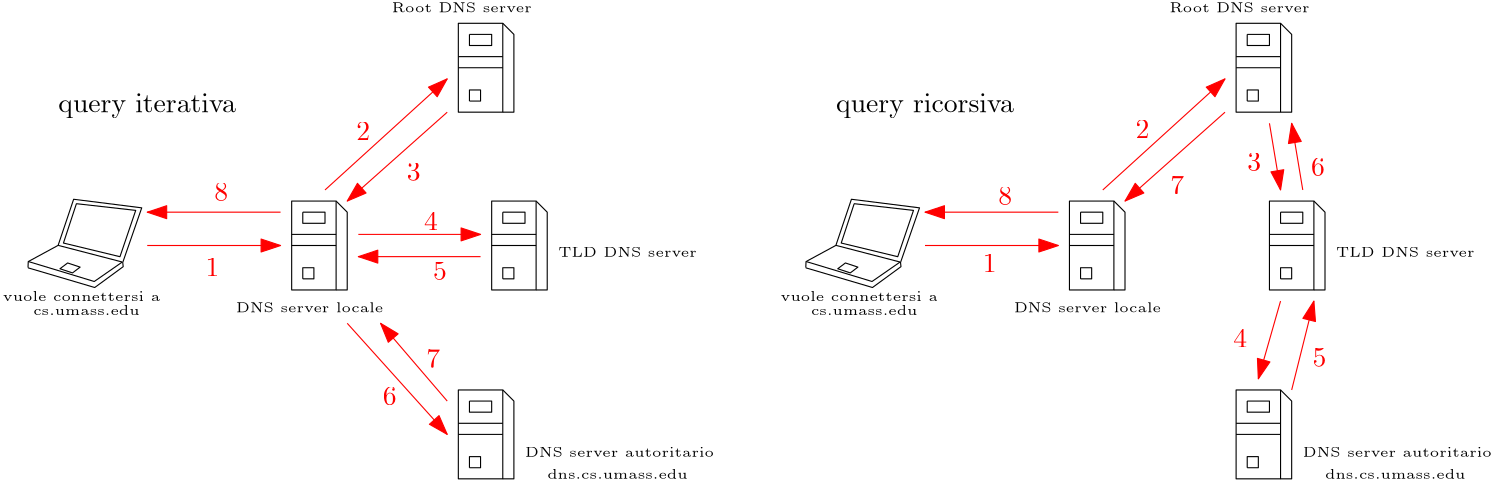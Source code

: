 <?xml version="1.0"?>
<!DOCTYPE ipe SYSTEM "ipe.dtd">
<ipe version="70218" creator="Ipe 7.2.28">
<info created="D:20240322215207" modified="D:20240322215841"/>
<ipestyle name="basic">
<symbol name="arrow/arc(spx)">
<path stroke="sym-stroke" fill="sym-stroke" pen="sym-pen">
0 0 m
-1 0.333 l
-1 -0.333 l
h
</path>
</symbol>
<symbol name="arrow/farc(spx)">
<path stroke="sym-stroke" fill="white" pen="sym-pen">
0 0 m
-1 0.333 l
-1 -0.333 l
h
</path>
</symbol>
<symbol name="arrow/ptarc(spx)">
<path stroke="sym-stroke" fill="sym-stroke" pen="sym-pen">
0 0 m
-1 0.333 l
-0.8 0 l
-1 -0.333 l
h
</path>
</symbol>
<symbol name="arrow/fptarc(spx)">
<path stroke="sym-stroke" fill="white" pen="sym-pen">
0 0 m
-1 0.333 l
-0.8 0 l
-1 -0.333 l
h
</path>
</symbol>
<symbol name="mark/circle(sx)" transformations="translations">
<path fill="sym-stroke">
0.6 0 0 0.6 0 0 e
0.4 0 0 0.4 0 0 e
</path>
</symbol>
<symbol name="mark/disk(sx)" transformations="translations">
<path fill="sym-stroke">
0.6 0 0 0.6 0 0 e
</path>
</symbol>
<symbol name="mark/fdisk(sfx)" transformations="translations">
<group>
<path fill="sym-fill">
0.5 0 0 0.5 0 0 e
</path>
<path fill="sym-stroke" fillrule="eofill">
0.6 0 0 0.6 0 0 e
0.4 0 0 0.4 0 0 e
</path>
</group>
</symbol>
<symbol name="mark/box(sx)" transformations="translations">
<path fill="sym-stroke" fillrule="eofill">
-0.6 -0.6 m
0.6 -0.6 l
0.6 0.6 l
-0.6 0.6 l
h
-0.4 -0.4 m
0.4 -0.4 l
0.4 0.4 l
-0.4 0.4 l
h
</path>
</symbol>
<symbol name="mark/square(sx)" transformations="translations">
<path fill="sym-stroke">
-0.6 -0.6 m
0.6 -0.6 l
0.6 0.6 l
-0.6 0.6 l
h
</path>
</symbol>
<symbol name="mark/fsquare(sfx)" transformations="translations">
<group>
<path fill="sym-fill">
-0.5 -0.5 m
0.5 -0.5 l
0.5 0.5 l
-0.5 0.5 l
h
</path>
<path fill="sym-stroke" fillrule="eofill">
-0.6 -0.6 m
0.6 -0.6 l
0.6 0.6 l
-0.6 0.6 l
h
-0.4 -0.4 m
0.4 -0.4 l
0.4 0.4 l
-0.4 0.4 l
h
</path>
</group>
</symbol>
<symbol name="mark/cross(sx)" transformations="translations">
<group>
<path fill="sym-stroke">
-0.43 -0.57 m
0.57 0.43 l
0.43 0.57 l
-0.57 -0.43 l
h
</path>
<path fill="sym-stroke">
-0.43 0.57 m
0.57 -0.43 l
0.43 -0.57 l
-0.57 0.43 l
h
</path>
</group>
</symbol>
<symbol name="arrow/fnormal(spx)">
<path stroke="sym-stroke" fill="white" pen="sym-pen">
0 0 m
-1 0.333 l
-1 -0.333 l
h
</path>
</symbol>
<symbol name="arrow/pointed(spx)">
<path stroke="sym-stroke" fill="sym-stroke" pen="sym-pen">
0 0 m
-1 0.333 l
-0.8 0 l
-1 -0.333 l
h
</path>
</symbol>
<symbol name="arrow/fpointed(spx)">
<path stroke="sym-stroke" fill="white" pen="sym-pen">
0 0 m
-1 0.333 l
-0.8 0 l
-1 -0.333 l
h
</path>
</symbol>
<symbol name="arrow/linear(spx)">
<path stroke="sym-stroke" pen="sym-pen">
-1 0.333 m
0 0 l
-1 -0.333 l
</path>
</symbol>
<symbol name="arrow/fdouble(spx)">
<path stroke="sym-stroke" fill="white" pen="sym-pen">
0 0 m
-1 0.333 l
-1 -0.333 l
h
-1 0 m
-2 0.333 l
-2 -0.333 l
h
</path>
</symbol>
<symbol name="arrow/double(spx)">
<path stroke="sym-stroke" fill="sym-stroke" pen="sym-pen">
0 0 m
-1 0.333 l
-1 -0.333 l
h
-1 0 m
-2 0.333 l
-2 -0.333 l
h
</path>
</symbol>
<symbol name="arrow/mid-normal(spx)">
<path stroke="sym-stroke" fill="sym-stroke" pen="sym-pen">
0.5 0 m
-0.5 0.333 l
-0.5 -0.333 l
h
</path>
</symbol>
<symbol name="arrow/mid-fnormal(spx)">
<path stroke="sym-stroke" fill="white" pen="sym-pen">
0.5 0 m
-0.5 0.333 l
-0.5 -0.333 l
h
</path>
</symbol>
<symbol name="arrow/mid-pointed(spx)">
<path stroke="sym-stroke" fill="sym-stroke" pen="sym-pen">
0.5 0 m
-0.5 0.333 l
-0.3 0 l
-0.5 -0.333 l
h
</path>
</symbol>
<symbol name="arrow/mid-fpointed(spx)">
<path stroke="sym-stroke" fill="white" pen="sym-pen">
0.5 0 m
-0.5 0.333 l
-0.3 0 l
-0.5 -0.333 l
h
</path>
</symbol>
<symbol name="arrow/mid-double(spx)">
<path stroke="sym-stroke" fill="sym-stroke" pen="sym-pen">
1 0 m
0 0.333 l
0 -0.333 l
h
0 0 m
-1 0.333 l
-1 -0.333 l
h
</path>
</symbol>
<symbol name="arrow/mid-fdouble(spx)">
<path stroke="sym-stroke" fill="white" pen="sym-pen">
1 0 m
0 0.333 l
0 -0.333 l
h
0 0 m
-1 0.333 l
-1 -0.333 l
h
</path>
</symbol>
<anglesize name="22.5 deg" value="22.5"/>
<anglesize name="30 deg" value="30"/>
<anglesize name="45 deg" value="45"/>
<anglesize name="60 deg" value="60"/>
<anglesize name="90 deg" value="90"/>
<arrowsize name="large" value="10"/>
<arrowsize name="small" value="5"/>
<arrowsize name="tiny" value="3"/>
<color name="blue" value="0 0 1"/>
<color name="brown" value="0.647 0.165 0.165"/>
<color name="darkblue" value="0 0 0.545"/>
<color name="darkcyan" value="0 0.545 0.545"/>
<color name="darkgray" value="0.663"/>
<color name="darkgreen" value="0 0.392 0"/>
<color name="darkmagenta" value="0.545 0 0.545"/>
<color name="darkorange" value="1 0.549 0"/>
<color name="darkred" value="0.545 0 0"/>
<color name="gold" value="1 0.843 0"/>
<color name="gray" value="0.745"/>
<color name="green" value="0 1 0"/>
<color name="lightblue" value="0.678 0.847 0.902"/>
<color name="lightcyan" value="0.878 1 1"/>
<color name="lightgray" value="0.827"/>
<color name="lightgreen" value="0.565 0.933 0.565"/>
<color name="lightyellow" value="1 1 0.878"/>
<color name="navy" value="0 0 0.502"/>
<color name="orange" value="1 0.647 0"/>
<color name="pink" value="1 0.753 0.796"/>
<color name="purple" value="0.627 0.125 0.941"/>
<color name="red" value="1 0 0"/>
<color name="seagreen" value="0.18 0.545 0.341"/>
<color name="turquoise" value="0.251 0.878 0.816"/>
<color name="violet" value="0.933 0.51 0.933"/>
<color name="yellow" value="1 1 0"/>
<dashstyle name="dash dot dotted" value="[4 2 1 2 1 2] 0"/>
<dashstyle name="dash dotted" value="[4 2 1 2] 0"/>
<dashstyle name="dashed" value="[4] 0"/>
<dashstyle name="dotted" value="[1 3] 0"/>
<gridsize name="10 pts (~3.5 mm)" value="10"/>
<gridsize name="14 pts (~5 mm)" value="14"/>
<gridsize name="16 pts (~6 mm)" value="16"/>
<gridsize name="20 pts (~7 mm)" value="20"/>
<gridsize name="28 pts (~10 mm)" value="28"/>
<gridsize name="32 pts (~12 mm)" value="32"/>
<gridsize name="4 pts" value="4"/>
<gridsize name="56 pts (~20 mm)" value="56"/>
<gridsize name="8 pts (~3 mm)" value="8"/>
<opacity name="10%" value="0.1"/>
<opacity name="30%" value="0.3"/>
<opacity name="50%" value="0.5"/>
<opacity name="75%" value="0.75"/>
<pen name="fat" value="1.2"/>
<pen name="heavier" value="0.8"/>
<pen name="ultrafat" value="2"/>
<symbolsize name="large" value="5"/>
<symbolsize name="small" value="2"/>
<symbolsize name="tiny" value="1.1"/>
<textsize name="Huge" value="\Huge"/>
<textsize name="LARGE" value="\LARGE"/>
<textsize name="Large" value="\Large"/>
<textsize name="footnote" value="\footnotesize"/>
<textsize name="huge" value="\huge"/>
<textsize name="large" value="\large"/>
<textsize name="script" value="\scriptsize"/>
<textsize name="small" value="\small"/>
<textsize name="tiny" value="\tiny"/>
<textstyle name="center" begin="\begin{center}" end="\end{center}"/>
<textstyle name="item" begin="\begin{itemize}\item{}" end="\end{itemize}"/>
<textstyle name="itemize" begin="\begin{itemize}" end="\end{itemize}"/>
<tiling name="falling" angle="-60" step="4" width="1"/>
<tiling name="rising" angle="30" step="4" width="1"/>
</ipestyle>
<page>
<layer name="alpha"/>
<view layers="alpha" active="alpha"/>
<path layer="alpha" matrix="0.626381 0 0 0.626381 -36.1614 194.161" stroke="black" fill="white">
161.636 724.492 m
199.972 713.178 l
216.345 725.158 l
216.079 727.554 l
226.994 758.968 l
187.859 763.893 l
178.941 737.404 l
161.77 728.086 l
161.636 724.625 l
</path>
<path matrix="0.626381 0 0 0.626381 -36.1614 194.161" stroke="black">
161.903 728.086 m
199.706 716.639 l
215.812 727.82 l
</path>
<path matrix="0.626381 0 0 0.626381 -36.1614 194.161" stroke="black">
215.812 727.82 m
178.941 737.404 l
</path>
<path matrix="0.626381 0 0 0.626381 -36.1614 194.161" stroke="black" fill="white">
189.456 761.364 m
182.002 738.735 l
214.481 730.881 l
223.533 757.503 l
189.323 761.364 l
</path>
<path matrix="0.626381 0 0 0.626381 -36.1614 194.161" stroke="black">
180.006 723.96 m
187.194 721.564 l
191.586 724.891 l
184.398 727.287 l
h
</path>
<path matrix="1 0 0 1 64 -64" stroke="0" fill="white">
112 736 m
116 732 l
116 704 l
112 704 l
</path>
<path matrix="1 0 0 1 64 -64" stroke="0" fill="white">
96 736 m
96 704 l
112 704 l
112 736 l
h
</path>
<path matrix="1 0 0 1 64 -64" stroke="0" fill="white">
100 732 m
108 732 l
108 728 l
100 728 l
100 732 l
</path>
<path matrix="1 0 0 1 64 -64" stroke="0" fill="white">
96 724 m
112 724 l
</path>
<path matrix="1 0 0 1 64 -64" stroke="0" fill="white">
96 720 m
112 720 l
</path>
<path matrix="1 0 0 1 64 -64" stroke="0" fill="white">
100 708 m
100 712 l
104 712 l
104 708 l
100 708 l
</path>
<path matrix="1 0 0 1 124 0" stroke="0" fill="white">
112 736 m
116 732 l
116 704 l
112 704 l
</path>
<path matrix="1 0 0 1 124 0" stroke="0" fill="white">
96 736 m
96 704 l
112 704 l
112 736 l
h
</path>
<path matrix="1 0 0 1 124 0" stroke="0" fill="white">
100 732 m
108 732 l
108 728 l
100 728 l
100 732 l
</path>
<path matrix="1 0 0 1 124 0" stroke="0" fill="white">
96 724 m
112 724 l
</path>
<path matrix="1 0 0 1 124 0" stroke="0" fill="white">
96 720 m
112 720 l
</path>
<path matrix="1 0 0 1 124 0" stroke="0" fill="white">
100 708 m
100 712 l
104 712 l
104 708 l
100 708 l
</path>
<path matrix="1 0 0 1 136 -64" stroke="0" fill="white">
112 736 m
116 732 l
116 704 l
112 704 l
</path>
<path matrix="1 0 0 1 136 -64" stroke="0" fill="white">
96 736 m
96 704 l
112 704 l
112 736 l
h
</path>
<path matrix="1 0 0 1 136 -64" stroke="0" fill="white">
100 732 m
108 732 l
108 728 l
100 728 l
100 732 l
</path>
<path matrix="1 0 0 1 136 -64" stroke="0" fill="white">
96 724 m
112 724 l
</path>
<path matrix="1 0 0 1 136 -64" stroke="0" fill="white">
96 720 m
112 720 l
</path>
<path matrix="1 0 0 1 136 -64" stroke="0" fill="white">
100 708 m
100 712 l
104 712 l
104 708 l
100 708 l
</path>
<path matrix="1 0 0 1 124 -132" stroke="0" fill="white">
112 736 m
116 732 l
116 704 l
112 704 l
</path>
<path matrix="1 0 0 1 124 -132" stroke="0" fill="white">
96 736 m
96 704 l
112 704 l
112 736 l
h
</path>
<path matrix="1 0 0 1 124 -132" stroke="0" fill="white">
100 732 m
108 732 l
108 728 l
100 728 l
100 732 l
</path>
<path matrix="1 0 0 1 124 -132" stroke="0" fill="white">
96 724 m
112 724 l
</path>
<path matrix="1 0 0 1 124 -132" stroke="0" fill="white">
96 720 m
112 720 l
</path>
<path matrix="1 0 0 1 124 -132" stroke="0" fill="white">
100 708 m
100 712 l
104 712 l
104 708 l
100 708 l
</path>
<text matrix="1 0 0 1 -32 0" transformations="translations" pos="228 740" stroke="black" type="label" width="50.416" height="3.386" depth="0" valign="baseline" size="tiny">Root DNS server</text>
<text matrix="1 0 0 1 28 -88" transformations="translations" pos="228 740" stroke="black" type="label" width="49.848" height="3.386" depth="0" valign="baseline" size="tiny">TLD DNS server</text>
<text matrix="1 0 0 1 16 -160" transformations="translations" pos="228 740" stroke="black" type="label" width="70.39" height="3.386" depth="0" valign="baseline" size="tiny">DNS server autoritario </text>
<text matrix="1 0 0 1 24 -168" transformations="translations" pos="228 740" stroke="black" type="label" width="50.575" height="3.459" depth="0" valign="baseline" size="tiny">dns.cs.umass.edu</text>
<text matrix="1 0 0 1 -161.075 -109.059" transformations="translations" pos="228 740" stroke="black" type="label" width="38.364" height="3.459" depth="0" valign="baseline" size="tiny">cs.umass.edu</text>
<text matrix="1 0 0 1 -172 -104" transformations="translations" pos="228 740" stroke="black" type="label" width="56.663" height="3.459" depth="0" valign="baseline" size="tiny">vuole connettersi a</text>
<text matrix="1 0 0 1 -88 -108" transformations="translations" pos="228 740" stroke="black" type="label" width="52.989" height="3.459" depth="0" valign="baseline" size="tiny">DNS server locale</text>
<text matrix="1 0 0 1 -152 -36" transformations="translations" pos="228 740" stroke="black" type="label" width="63.982" height="6.661" depth="1.93" valign="baseline">query iterativa</text>
<path matrix="0.626381 0 0 0.626381 243.839 194.161" stroke="black" fill="white">
161.636 724.492 m
199.972 713.178 l
216.345 725.158 l
216.079 727.554 l
226.994 758.968 l
187.859 763.893 l
178.941 737.404 l
161.77 728.086 l
161.636 724.625 l
</path>
<path matrix="0.626381 0 0 0.626381 243.839 194.161" stroke="black">
161.903 728.086 m
199.706 716.639 l
215.812 727.82 l
</path>
<path matrix="0.626381 0 0 0.626381 243.839 194.161" stroke="black">
215.812 727.82 m
178.941 737.404 l
</path>
<path matrix="0.626381 0 0 0.626381 243.839 194.161" stroke="black" fill="white">
189.456 761.364 m
182.002 738.735 l
214.481 730.881 l
223.533 757.503 l
189.323 761.364 l
</path>
<path matrix="0.626381 0 0 0.626381 243.839 194.161" stroke="black">
180.006 723.96 m
187.194 721.564 l
191.586 724.891 l
184.398 727.287 l
h
</path>
<path matrix="1 0 0 1 344 -64" stroke="0" fill="white">
112 736 m
116 732 l
116 704 l
112 704 l
</path>
<path matrix="1 0 0 1 344 -64" stroke="0" fill="white">
96 736 m
96 704 l
112 704 l
112 736 l
h
</path>
<path matrix="1 0 0 1 344 -64" stroke="0" fill="white">
100 732 m
108 732 l
108 728 l
100 728 l
100 732 l
</path>
<path matrix="1 0 0 1 344 -64" stroke="0" fill="white">
96 724 m
112 724 l
</path>
<path matrix="1 0 0 1 344 -64" stroke="0" fill="white">
96 720 m
112 720 l
</path>
<path matrix="1 0 0 1 344 -64" stroke="0" fill="white">
100 708 m
100 712 l
104 712 l
104 708 l
100 708 l
</path>
<path matrix="1 0 0 1 404 0" stroke="0" fill="white">
112 736 m
116 732 l
116 704 l
112 704 l
</path>
<path matrix="1 0 0 1 404 0" stroke="0" fill="white">
96 736 m
96 704 l
112 704 l
112 736 l
h
</path>
<path matrix="1 0 0 1 404 0" stroke="0" fill="white">
100 732 m
108 732 l
108 728 l
100 728 l
100 732 l
</path>
<path matrix="1 0 0 1 404 0" stroke="0" fill="white">
96 724 m
112 724 l
</path>
<path matrix="1 0 0 1 404 0" stroke="0" fill="white">
96 720 m
112 720 l
</path>
<path matrix="1 0 0 1 404 0" stroke="0" fill="white">
100 708 m
100 712 l
104 712 l
104 708 l
100 708 l
</path>
<path matrix="1 0 0 1 416 -64" stroke="0" fill="white">
112 736 m
116 732 l
116 704 l
112 704 l
</path>
<path matrix="1 0 0 1 416 -64" stroke="0" fill="white">
96 736 m
96 704 l
112 704 l
112 736 l
h
</path>
<path matrix="1 0 0 1 416 -64" stroke="0" fill="white">
100 732 m
108 732 l
108 728 l
100 728 l
100 732 l
</path>
<path matrix="1 0 0 1 416 -64" stroke="0" fill="white">
96 724 m
112 724 l
</path>
<path matrix="1 0 0 1 416 -64" stroke="0" fill="white">
96 720 m
112 720 l
</path>
<path matrix="1 0 0 1 416 -64" stroke="0" fill="white">
100 708 m
100 712 l
104 712 l
104 708 l
100 708 l
</path>
<path matrix="1 0 0 1 404 -132" stroke="0" fill="white">
112 736 m
116 732 l
116 704 l
112 704 l
</path>
<path matrix="1 0 0 1 404 -132" stroke="0" fill="white">
96 736 m
96 704 l
112 704 l
112 736 l
h
</path>
<path matrix="1 0 0 1 404 -132" stroke="0" fill="white">
100 732 m
108 732 l
108 728 l
100 728 l
100 732 l
</path>
<path matrix="1 0 0 1 404 -132" stroke="0" fill="white">
96 724 m
112 724 l
</path>
<path matrix="1 0 0 1 404 -132" stroke="0" fill="white">
96 720 m
112 720 l
</path>
<path matrix="1 0 0 1 404 -132" stroke="0" fill="white">
100 708 m
100 712 l
104 712 l
104 708 l
100 708 l
</path>
<text matrix="1 0 0 1 248 0" transformations="translations" pos="228 740" stroke="black" type="label" width="50.416" height="3.386" depth="0" valign="baseline" size="tiny">Root DNS server</text>
<text matrix="1 0 0 1 308 -88" transformations="translations" pos="228 740" stroke="black" type="label" width="49.848" height="3.386" depth="0" valign="baseline" size="tiny">TLD DNS server</text>
<text matrix="1 0 0 1 296 -160" transformations="translations" pos="228 740" stroke="black" type="label" width="70.39" height="3.386" depth="0" valign="baseline" size="tiny">DNS server autoritario </text>
<text matrix="1 0 0 1 304 -168" transformations="translations" pos="228 740" stroke="black" type="label" width="50.575" height="3.459" depth="0" valign="baseline" size="tiny">dns.cs.umass.edu</text>
<text matrix="1 0 0 1 118.925 -109.059" transformations="translations" pos="228 740" stroke="black" type="label" width="38.364" height="3.459" depth="0" valign="baseline" size="tiny">cs.umass.edu</text>
<text matrix="1 0 0 1 108 -104" transformations="translations" pos="228 740" stroke="black" type="label" width="56.663" height="3.459" depth="0" valign="baseline" size="tiny">vuole connettersi a</text>
<text matrix="1 0 0 1 192 -108" transformations="translations" pos="228 740" stroke="black" type="label" width="52.989" height="3.459" depth="0" valign="baseline" size="tiny">DNS server locale</text>
<text matrix="1 0 0 1 128 -36" transformations="translations" pos="228 740" stroke="black" type="label" width="64.065" height="6.661" depth="1.93" valign="baseline">query ricorsiva</text>
<path stroke="1 0 0" arrow="normal/normal">
108 656 m
156 656 l
</path>
<path stroke="1 0 0" arrow="normal/normal">
388 656 m
436 656 l
</path>
<path stroke="1 0 0" arrow="normal/normal">
172 676 m
216 716 l
</path>
<path stroke="1 0 0" arrow="normal/normal">
216 704 m
180 672 l
</path>
<path matrix="1 0 0 1 280 0" stroke="1 0 0" arrow="normal/normal">
172 676 m
216 716 l
</path>
<path matrix="1 0 0 1 280 0" stroke="1 0 0" arrow="normal/normal">
216 704 m
180 672 l
</path>
<path stroke="1 0 0" arrow="normal/normal">
184 660 m
228 660 l
</path>
<path stroke="1 0 0" arrow="normal/normal">
228 652 m
184 652 l
</path>
<path stroke="1 0 0" arrow="normal/normal">
180 628 m
216 588 l
</path>
<path stroke="1 0 0" arrow="normal/normal">
216 600 m
192 628 l
</path>
<path stroke="1 0 0" arrow="normal/normal">
512 700 m
516 676 l
</path>
<path stroke="1 0 0" arrow="normal/normal">
524 676 m
520 700 l
</path>
<path stroke="1 0 0" arrow="normal/normal">
516 636 m
508 608 l
</path>
<path stroke="1 0 0" arrow="normal/normal">
520 604 m
528 636 l
</path>
<path stroke="1 0 0" arrow="normal/normal">
156 668 m
108 668 l
</path>
<path stroke="1 0 0" arrow="normal/normal">
436 668 m
388 668 l
</path>
<text matrix="1 0 0 1 -7.02108 -27.0312" transformations="translations" pos="136 672" stroke="1 0 0" type="label" width="4.981" height="6.42" depth="0" valign="baseline">1</text>
<text matrix="1 0 0 1 -3.86135 0.00043428" transformations="translations" pos="136 672" stroke="1 0 0" type="label" width="4.981" height="6.42" depth="0" valign="baseline">8</text>
<text matrix="1 0 0 1 65.3982 7.28646" transformations="translations" pos="136 672" stroke="1 0 0" type="label" width="4.981" height="6.42" depth="0" valign="baseline">3</text>
<text matrix="1 0 0 1 47.2935 21.8783" transformations="translations" pos="136 672" stroke="1 0 0" type="label" width="4.981" height="6.42" depth="0" valign="baseline">2</text>
<text matrix="1 0 0 1 71.6133 -10.5481" transformations="translations" pos="136 672" stroke="1 0 0" type="label" width="4.981" height="6.42" depth="0" valign="baseline">4</text>
<text matrix="1 0 0 1 74.8559 -28.3826" transformations="translations" pos="136 672" stroke="1 0 0" type="label" width="4.981" height="6.42" depth="0" valign="baseline">5</text>
<text matrix="1 0 0 1 72.4239 -59.9983" transformations="translations" pos="136 672" stroke="1 0 0" type="label" width="4.981" height="6.42" depth="0" valign="baseline">7</text>
<text matrix="1 0 0 1 56.7512 -73.5094" transformations="translations" pos="136 672" stroke="1 0 0" type="label" width="4.981" height="6.42" depth="0" valign="baseline">6</text>
<text matrix="1 0 0 1 272.769 -25.6267" transformations="translations" pos="136 672" stroke="1 0 0" type="label" width="4.981" height="6.42" depth="0" valign="baseline">1</text>
<text matrix="1 0 0 1 278.386 -1.40427" transformations="translations" pos="136 672" stroke="1 0 0" type="label" width="4.981" height="6.42" depth="0" valign="baseline">8</text>
<text matrix="1 0 0 1 327.786 22.5805" transformations="translations" pos="136 672" stroke="1 0 0" type="label" width="4.981" height="6.42" depth="0" valign="baseline">2</text>
<text matrix="1 0 0 1 368.007 10.7968" transformations="translations" pos="136 672" stroke="1 0 0" type="label" width="4.981" height="6.42" depth="0" valign="baseline">3</text>
<text matrix="1 0 0 1 362.989 -52.6741" transformations="translations" pos="136 672" stroke="1 0 0" type="label" width="4.981" height="6.42" depth="0" valign="baseline">4</text>
<text matrix="1 0 0 1 391.507 -59.6261" transformations="translations" pos="136 672" stroke="1 0 0" type="label" width="4.981" height="6.42" depth="0" valign="baseline">5</text>
<text matrix="1 0 0 1 390.955 8.98796" transformations="translations" pos="136 672" stroke="1 0 0" type="label" width="4.981" height="6.42" depth="0" valign="baseline">6</text>
<text matrix="1 0 0 1 340.278 2.48909" transformations="translations" pos="136 672" stroke="1 0 0" type="label" width="4.981" height="6.42" depth="0" valign="baseline">7</text>
</page>
</ipe>
